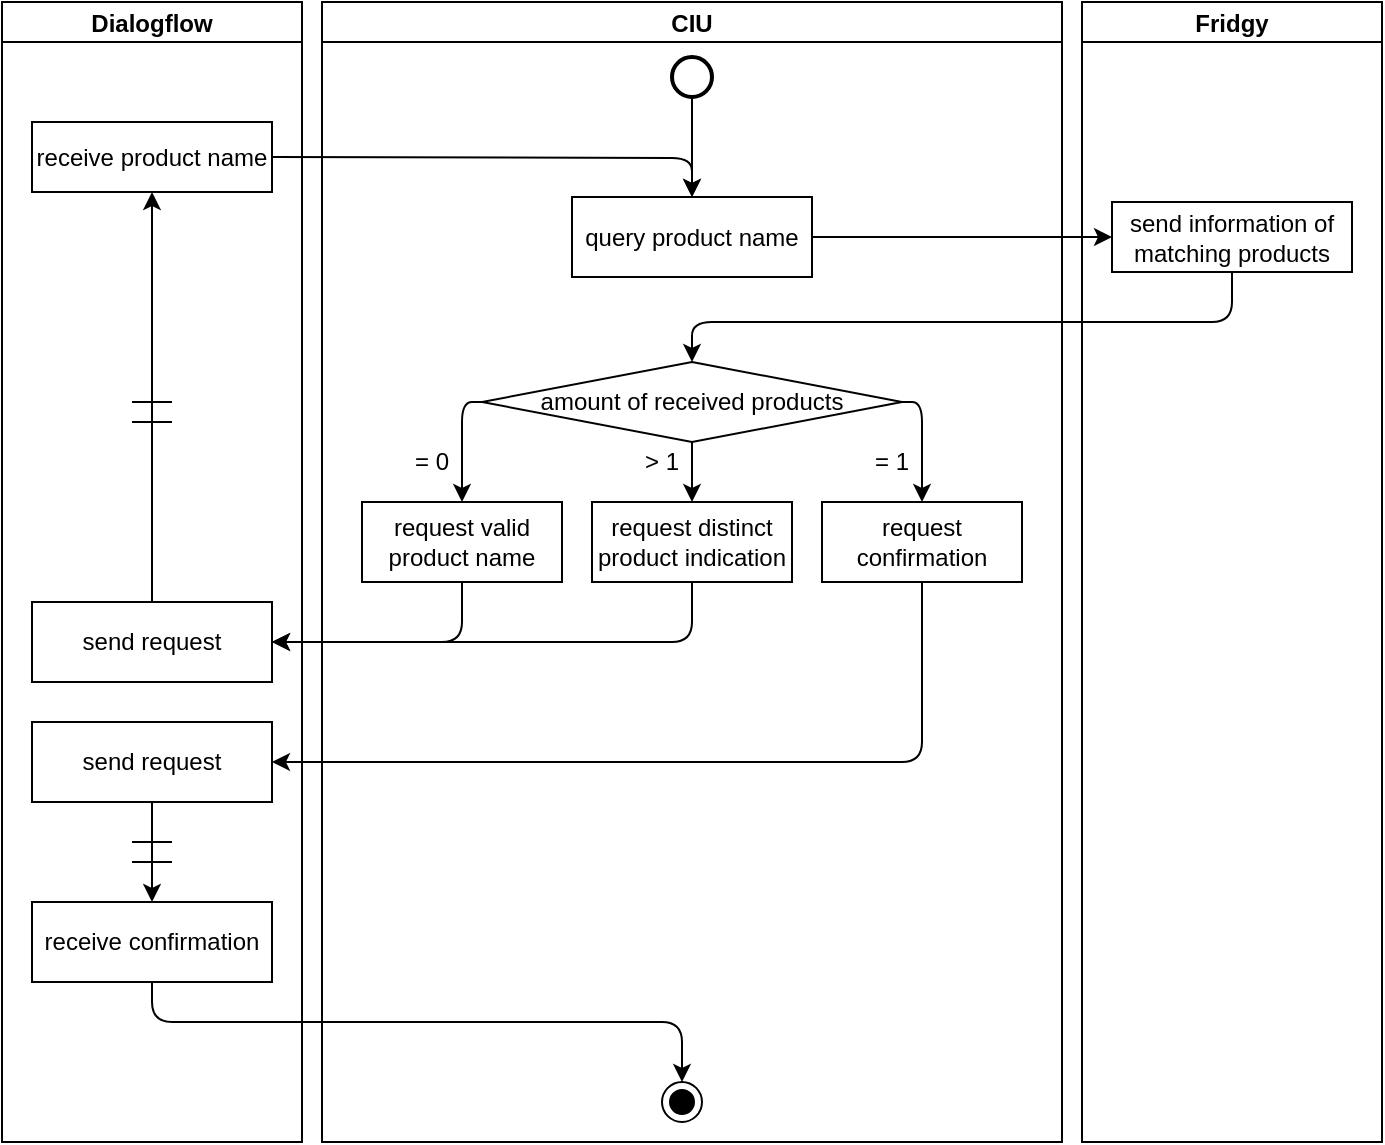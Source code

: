 <mxfile version="13.0.4"><diagram id="uWa0KDdB0i-4UANHJSdR" name="Page-1"><mxGraphModel dx="984" dy="518" grid="1" gridSize="10" guides="1" tooltips="1" connect="1" arrows="1" fold="1" page="1" pageScale="1" pageWidth="850" pageHeight="1100" math="0" shadow="0"><root><mxCell id="0"/><mxCell id="1" parent="0"/><mxCell id="fXK03XFowd3Y55136I_l-399" value="CIU" style="swimlane;startSize=20;" vertex="1" parent="1"><mxGeometry x="220" y="1030" width="370" height="570" as="geometry"/></mxCell><mxCell id="fXK03XFowd3Y55136I_l-400" value="query product name" style="rounded=0;whiteSpace=wrap;html=1;" vertex="1" parent="fXK03XFowd3Y55136I_l-399"><mxGeometry x="125" y="97.5" width="120" height="40" as="geometry"/></mxCell><mxCell id="fXK03XFowd3Y55136I_l-401" value="&lt;div&gt;amount of received products&lt;/div&gt;" style="rhombus;whiteSpace=wrap;html=1;strokeColor=#000000;" vertex="1" parent="fXK03XFowd3Y55136I_l-399"><mxGeometry x="80" y="180" width="210" height="40" as="geometry"/></mxCell><mxCell id="fXK03XFowd3Y55136I_l-402" value="= 0" style="text;html=1;strokeColor=none;fillColor=none;align=center;verticalAlign=middle;whiteSpace=wrap;rounded=0;" vertex="1" parent="fXK03XFowd3Y55136I_l-399"><mxGeometry x="40" y="220" width="30" height="20" as="geometry"/></mxCell><mxCell id="fXK03XFowd3Y55136I_l-403" value="= 1" style="text;html=1;strokeColor=none;fillColor=none;align=center;verticalAlign=middle;whiteSpace=wrap;rounded=0;" vertex="1" parent="fXK03XFowd3Y55136I_l-399"><mxGeometry x="270" y="220" width="30" height="20" as="geometry"/></mxCell><mxCell id="fXK03XFowd3Y55136I_l-404" value="&amp;gt; 1" style="text;html=1;strokeColor=none;fillColor=none;align=center;verticalAlign=middle;whiteSpace=wrap;rounded=0;" vertex="1" parent="fXK03XFowd3Y55136I_l-399"><mxGeometry x="150" y="220" width="40" height="20" as="geometry"/></mxCell><mxCell id="fXK03XFowd3Y55136I_l-405" value="&lt;div&gt;request valid &lt;br&gt;&lt;/div&gt;&lt;div&gt;product name&lt;/div&gt;" style="rounded=0;whiteSpace=wrap;html=1;" vertex="1" parent="fXK03XFowd3Y55136I_l-399"><mxGeometry x="20" y="250" width="100" height="40" as="geometry"/></mxCell><mxCell id="fXK03XFowd3Y55136I_l-406" value="request distinct product indication" style="rounded=0;whiteSpace=wrap;html=1;" vertex="1" parent="fXK03XFowd3Y55136I_l-399"><mxGeometry x="135" y="250" width="100" height="40" as="geometry"/></mxCell><mxCell id="fXK03XFowd3Y55136I_l-407" value="request confirmation" style="rounded=0;whiteSpace=wrap;html=1;" vertex="1" parent="fXK03XFowd3Y55136I_l-399"><mxGeometry x="250" y="250" width="100" height="40" as="geometry"/></mxCell><mxCell id="fXK03XFowd3Y55136I_l-408" value="" style="endArrow=classic;html=1;exitX=1;exitY=0.5;exitDx=0;exitDy=0;entryX=0.5;entryY=0;entryDx=0;entryDy=0;" edge="1" parent="fXK03XFowd3Y55136I_l-399" source="fXK03XFowd3Y55136I_l-401" target="fXK03XFowd3Y55136I_l-407"><mxGeometry width="50" height="50" relative="1" as="geometry"><mxPoint x="187.5" y="257.5" as="sourcePoint"/><mxPoint x="280" y="297.5" as="targetPoint"/><Array as="points"><mxPoint x="300" y="200"/></Array></mxGeometry></mxCell><mxCell id="fXK03XFowd3Y55136I_l-409" value="" style="endArrow=classic;html=1;exitX=0.5;exitY=1;exitDx=0;exitDy=0;entryX=0.5;entryY=0;entryDx=0;entryDy=0;" edge="1" parent="fXK03XFowd3Y55136I_l-399" source="fXK03XFowd3Y55136I_l-401" target="fXK03XFowd3Y55136I_l-406"><mxGeometry width="50" height="50" relative="1" as="geometry"><mxPoint x="85" y="237.5" as="sourcePoint"/><mxPoint x="178" y="307.5" as="targetPoint"/></mxGeometry></mxCell><mxCell id="fXK03XFowd3Y55136I_l-410" value="" style="endArrow=classic;html=1;entryX=0.5;entryY=0;entryDx=0;entryDy=0;exitX=0;exitY=0.5;exitDx=0;exitDy=0;" edge="1" parent="fXK03XFowd3Y55136I_l-399" source="fXK03XFowd3Y55136I_l-401" target="fXK03XFowd3Y55136I_l-405"><mxGeometry width="50" height="50" relative="1" as="geometry"><mxPoint x="70" y="217.5" as="sourcePoint"/><mxPoint x="75" y="297.5" as="targetPoint"/><Array as="points"><mxPoint x="70" y="200"/></Array></mxGeometry></mxCell><mxCell id="fXK03XFowd3Y55136I_l-411" value="" style="strokeWidth=2;html=1;shape=mxgraph.flowchart.start_2;whiteSpace=wrap;" vertex="1" parent="fXK03XFowd3Y55136I_l-399"><mxGeometry x="175" y="27.5" width="20" height="20" as="geometry"/></mxCell><mxCell id="fXK03XFowd3Y55136I_l-412" value="" style="endArrow=classic;html=1;entryX=0.5;entryY=0;entryDx=0;entryDy=0;exitX=0.5;exitY=1;exitDx=0;exitDy=0;exitPerimeter=0;" edge="1" parent="fXK03XFowd3Y55136I_l-399" source="fXK03XFowd3Y55136I_l-411" target="fXK03XFowd3Y55136I_l-400"><mxGeometry width="50" height="50" relative="1" as="geometry"><mxPoint x="-25" y="90" as="sourcePoint"/><mxPoint x="-75" y="90" as="targetPoint"/></mxGeometry></mxCell><mxCell id="fXK03XFowd3Y55136I_l-413" value="" style="ellipse;html=1;shape=endState;fillColor=#000000;strokeColor=#000000;" vertex="1" parent="fXK03XFowd3Y55136I_l-399"><mxGeometry x="170" y="540" width="20" height="20" as="geometry"/></mxCell><mxCell id="fXK03XFowd3Y55136I_l-414" value="Fridgy" style="swimlane;startSize=20;" vertex="1" parent="1"><mxGeometry x="600" y="1030" width="150" height="570" as="geometry"/></mxCell><mxCell id="fXK03XFowd3Y55136I_l-415" value="send information of matching products" style="rounded=0;whiteSpace=wrap;html=1;" vertex="1" parent="fXK03XFowd3Y55136I_l-414"><mxGeometry x="15" y="100" width="120" height="35" as="geometry"/></mxCell><mxCell id="fXK03XFowd3Y55136I_l-416" value="" style="endArrow=classic;html=1;exitX=1;exitY=0.5;exitDx=0;exitDy=0;entryX=0;entryY=0.5;entryDx=0;entryDy=0;" edge="1" parent="1" source="fXK03XFowd3Y55136I_l-400" target="fXK03XFowd3Y55136I_l-415"><mxGeometry width="50" height="50" relative="1" as="geometry"><mxPoint x="345" y="1227.5" as="sourcePoint"/><mxPoint x="527.5" y="1145" as="targetPoint"/></mxGeometry></mxCell><mxCell id="fXK03XFowd3Y55136I_l-417" value="Dialogflow" style="swimlane;startSize=20;" vertex="1" parent="1"><mxGeometry x="60" y="1030" width="150" height="570" as="geometry"/></mxCell><mxCell id="fXK03XFowd3Y55136I_l-418" value="receive product name" style="rounded=0;whiteSpace=wrap;html=1;" vertex="1" parent="fXK03XFowd3Y55136I_l-417"><mxGeometry x="15" y="60" width="120" height="35" as="geometry"/></mxCell><mxCell id="fXK03XFowd3Y55136I_l-419" value="send request" style="rounded=0;whiteSpace=wrap;html=1;" vertex="1" parent="fXK03XFowd3Y55136I_l-417"><mxGeometry x="15" y="360" width="120" height="40" as="geometry"/></mxCell><mxCell id="fXK03XFowd3Y55136I_l-420" value="send request" style="rounded=0;whiteSpace=wrap;html=1;" vertex="1" parent="fXK03XFowd3Y55136I_l-417"><mxGeometry x="15" y="300" width="120" height="40" as="geometry"/></mxCell><mxCell id="fXK03XFowd3Y55136I_l-421" value="" style="endArrow=classic;html=1;exitX=0.5;exitY=0;exitDx=0;exitDy=0;entryX=0.5;entryY=1;entryDx=0;entryDy=0;" edge="1" parent="fXK03XFowd3Y55136I_l-417" source="fXK03XFowd3Y55136I_l-420" target="fXK03XFowd3Y55136I_l-418"><mxGeometry width="50" height="50" relative="1" as="geometry"><mxPoint x="145" y="107.5" as="sourcePoint"/><mxPoint x="310" y="107.5" as="targetPoint"/></mxGeometry></mxCell><mxCell id="fXK03XFowd3Y55136I_l-422" value="" style="endArrow=none;html=1;" edge="1" parent="fXK03XFowd3Y55136I_l-417"><mxGeometry width="50" height="50" relative="1" as="geometry"><mxPoint x="65" y="200" as="sourcePoint"/><mxPoint x="85" y="200" as="targetPoint"/></mxGeometry></mxCell><mxCell id="fXK03XFowd3Y55136I_l-423" value="" style="endArrow=none;html=1;" edge="1" parent="fXK03XFowd3Y55136I_l-417"><mxGeometry width="50" height="50" relative="1" as="geometry"><mxPoint x="65" y="210" as="sourcePoint"/><mxPoint x="85" y="210" as="targetPoint"/></mxGeometry></mxCell><mxCell id="fXK03XFowd3Y55136I_l-424" value="receive confirmation" style="rounded=0;whiteSpace=wrap;html=1;" vertex="1" parent="fXK03XFowd3Y55136I_l-417"><mxGeometry x="15" y="450" width="120" height="40" as="geometry"/></mxCell><mxCell id="fXK03XFowd3Y55136I_l-425" value="" style="endArrow=classic;html=1;entryX=0.5;entryY=0;entryDx=0;entryDy=0;" edge="1" parent="fXK03XFowd3Y55136I_l-417" source="fXK03XFowd3Y55136I_l-419" target="fXK03XFowd3Y55136I_l-424"><mxGeometry width="50" height="50" relative="1" as="geometry"><mxPoint x="85" y="360" as="sourcePoint"/><mxPoint x="70" y="480" as="targetPoint"/></mxGeometry></mxCell><mxCell id="fXK03XFowd3Y55136I_l-426" value="" style="endArrow=none;html=1;" edge="1" parent="fXK03XFowd3Y55136I_l-417"><mxGeometry width="50" height="50" relative="1" as="geometry"><mxPoint x="65" y="420" as="sourcePoint"/><mxPoint x="85" y="420" as="targetPoint"/></mxGeometry></mxCell><mxCell id="fXK03XFowd3Y55136I_l-427" value="" style="endArrow=none;html=1;" edge="1" parent="fXK03XFowd3Y55136I_l-417"><mxGeometry width="50" height="50" relative="1" as="geometry"><mxPoint x="65" y="430" as="sourcePoint"/><mxPoint x="85" y="430" as="targetPoint"/></mxGeometry></mxCell><mxCell id="fXK03XFowd3Y55136I_l-428" value="" style="endArrow=classic;html=1;exitX=1;exitY=0.5;exitDx=0;exitDy=0;entryX=0.5;entryY=0;entryDx=0;entryDy=0;" edge="1" parent="1" source="fXK03XFowd3Y55136I_l-418" target="fXK03XFowd3Y55136I_l-400"><mxGeometry width="50" height="50" relative="1" as="geometry"><mxPoint x="195" y="1172.5" as="sourcePoint"/><mxPoint x="810" y="1120" as="targetPoint"/><Array as="points"><mxPoint x="405" y="1108"/></Array></mxGeometry></mxCell><mxCell id="fXK03XFowd3Y55136I_l-429" value="" style="endArrow=classic;html=1;exitX=0.5;exitY=1;exitDx=0;exitDy=0;entryX=0.5;entryY=0;entryDx=0;entryDy=0;" edge="1" parent="1" source="fXK03XFowd3Y55136I_l-415" target="fXK03XFowd3Y55136I_l-401"><mxGeometry width="50" height="50" relative="1" as="geometry"><mxPoint x="427.5" y="1185.0" as="sourcePoint"/><mxPoint x="537.5" y="1185.0" as="targetPoint"/><Array as="points"><mxPoint x="675" y="1190"/><mxPoint x="405" y="1190"/></Array></mxGeometry></mxCell><mxCell id="fXK03XFowd3Y55136I_l-430" value="" style="endArrow=classic;html=1;exitX=0.5;exitY=1;exitDx=0;exitDy=0;entryX=1;entryY=0.5;entryDx=0;entryDy=0;" edge="1" parent="1" source="fXK03XFowd3Y55136I_l-405" target="fXK03XFowd3Y55136I_l-420"><mxGeometry width="50" height="50" relative="1" as="geometry"><mxPoint x="205" y="1182.5" as="sourcePoint"/><mxPoint x="195" y="1395.0" as="targetPoint"/><Array as="points"><mxPoint x="290" y="1350"/></Array></mxGeometry></mxCell><mxCell id="fXK03XFowd3Y55136I_l-431" value="" style="endArrow=classic;html=1;exitX=0.5;exitY=1;exitDx=0;exitDy=0;entryX=1;entryY=0.5;entryDx=0;entryDy=0;" edge="1" parent="1" source="fXK03XFowd3Y55136I_l-406" target="fXK03XFowd3Y55136I_l-420"><mxGeometry width="50" height="50" relative="1" as="geometry"><mxPoint x="310" y="1375.0" as="sourcePoint"/><mxPoint x="195" y="1395.0" as="targetPoint"/><Array as="points"><mxPoint x="405" y="1350"/></Array></mxGeometry></mxCell><mxCell id="fXK03XFowd3Y55136I_l-432" value="" style="endArrow=classic;html=1;exitX=0.5;exitY=1;exitDx=0;exitDy=0;entryX=1;entryY=0.5;entryDx=0;entryDy=0;" edge="1" parent="1" source="fXK03XFowd3Y55136I_l-407" target="fXK03XFowd3Y55136I_l-419"><mxGeometry width="50" height="50" relative="1" as="geometry"><mxPoint x="425" y="1375.0" as="sourcePoint"/><mxPoint x="195" y="1455.0" as="targetPoint"/><Array as="points"><mxPoint x="520" y="1410"/></Array></mxGeometry></mxCell><mxCell id="fXK03XFowd3Y55136I_l-433" value="" style="endArrow=classic;html=1;entryX=0.5;entryY=0;entryDx=0;entryDy=0;exitX=0.5;exitY=1;exitDx=0;exitDy=0;" edge="1" parent="1" source="fXK03XFowd3Y55136I_l-424" target="fXK03XFowd3Y55136I_l-413"><mxGeometry width="50" height="50" relative="1" as="geometry"><mxPoint x="340" y="1530.0" as="sourcePoint"/><mxPoint x="145" y="1130" as="targetPoint"/><Array as="points"><mxPoint x="135" y="1540"/><mxPoint x="400" y="1540"/></Array></mxGeometry></mxCell></root></mxGraphModel></diagram></mxfile>